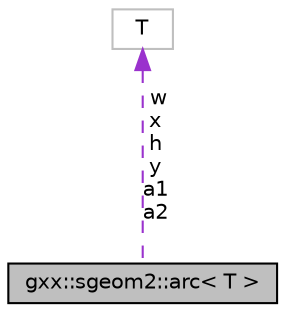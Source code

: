 digraph "gxx::sgeom2::arc&lt; T &gt;"
{
  edge [fontname="Helvetica",fontsize="10",labelfontname="Helvetica",labelfontsize="10"];
  node [fontname="Helvetica",fontsize="10",shape=record];
  Node1 [label="gxx::sgeom2::arc\< T \>",height=0.2,width=0.4,color="black", fillcolor="grey75", style="filled", fontcolor="black"];
  Node2 -> Node1 [dir="back",color="darkorchid3",fontsize="10",style="dashed",label=" w\nx\nh\ny\na1\na2" ,fontname="Helvetica"];
  Node2 [label="T",height=0.2,width=0.4,color="grey75", fillcolor="white", style="filled"];
}
